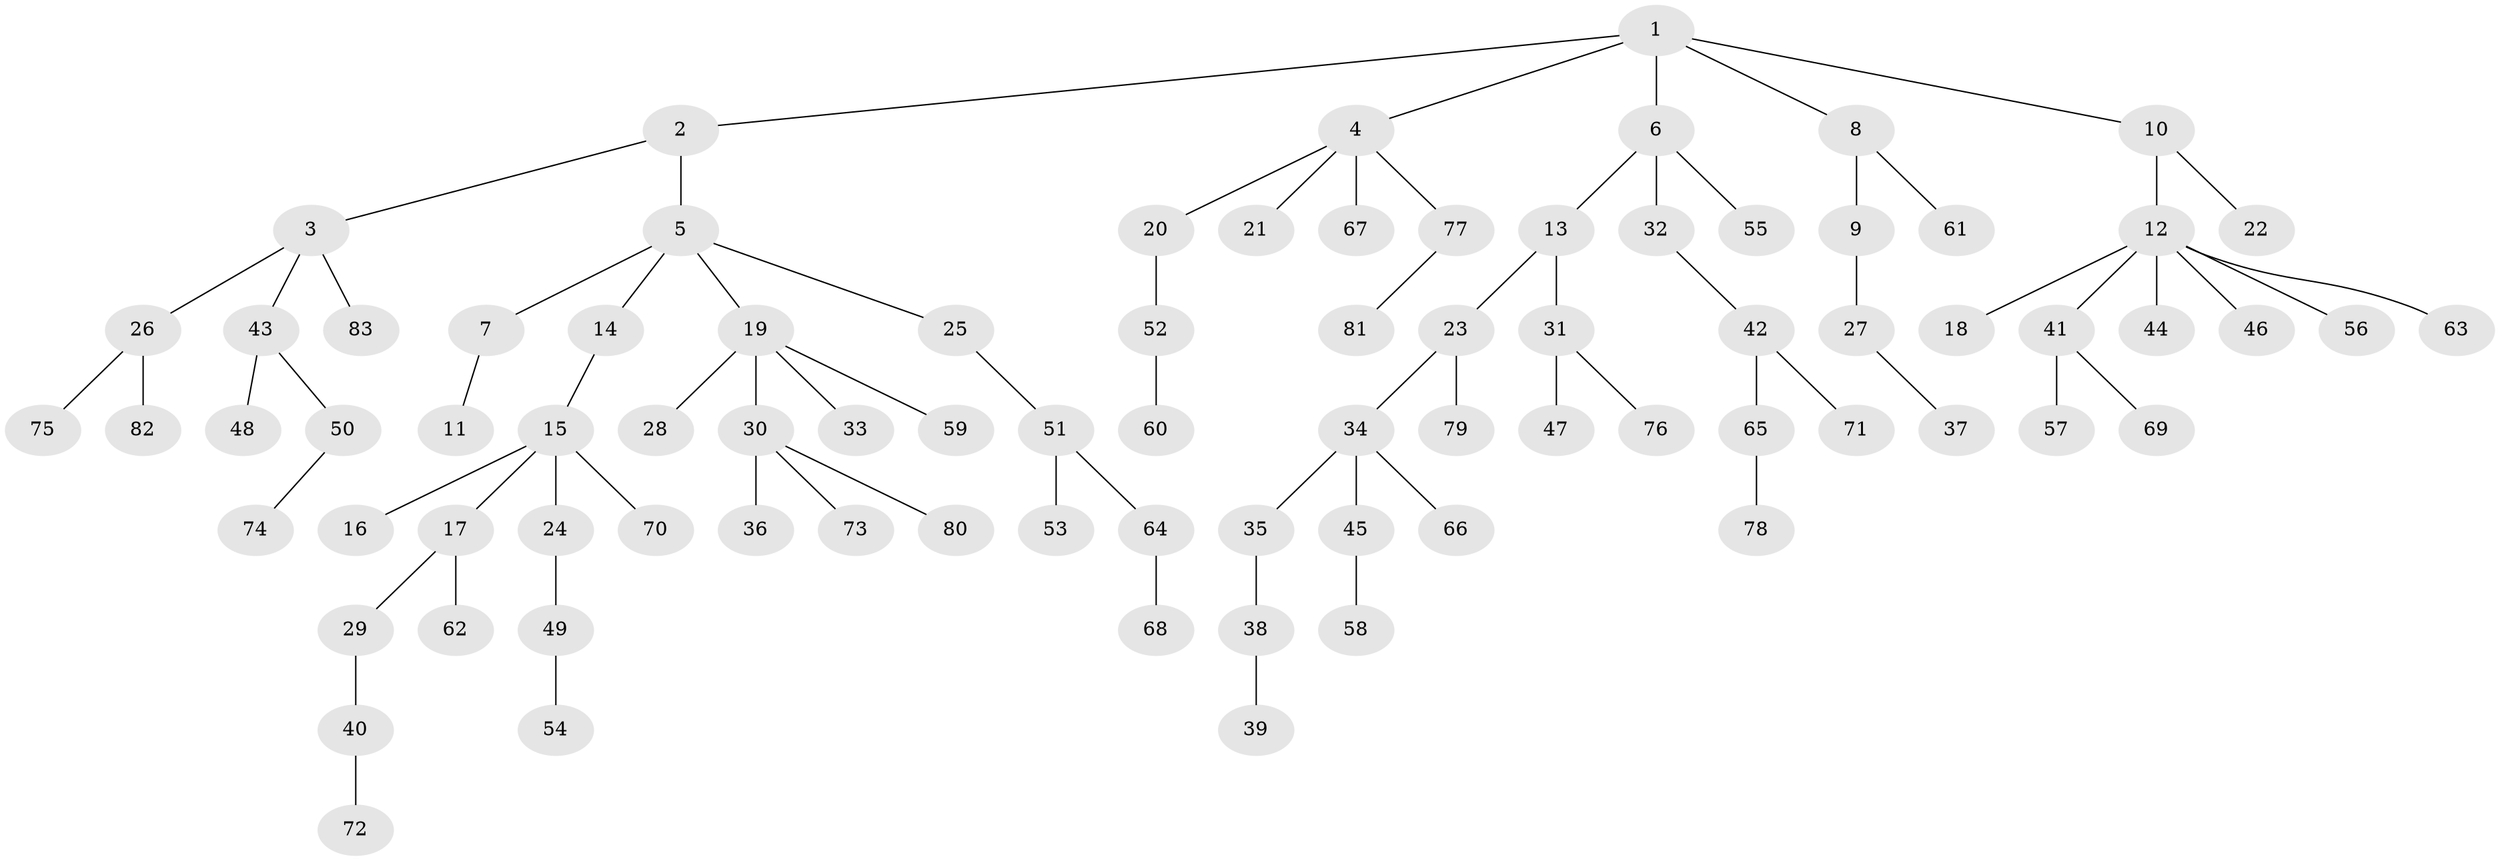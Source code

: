 // coarse degree distribution, {6: 0.047619047619047616, 3: 0.16666666666666666, 2: 0.38095238095238093, 1: 0.40476190476190477}
// Generated by graph-tools (version 1.1) at 2025/51/03/04/25 22:51:24]
// undirected, 83 vertices, 82 edges
graph export_dot {
  node [color=gray90,style=filled];
  1;
  2;
  3;
  4;
  5;
  6;
  7;
  8;
  9;
  10;
  11;
  12;
  13;
  14;
  15;
  16;
  17;
  18;
  19;
  20;
  21;
  22;
  23;
  24;
  25;
  26;
  27;
  28;
  29;
  30;
  31;
  32;
  33;
  34;
  35;
  36;
  37;
  38;
  39;
  40;
  41;
  42;
  43;
  44;
  45;
  46;
  47;
  48;
  49;
  50;
  51;
  52;
  53;
  54;
  55;
  56;
  57;
  58;
  59;
  60;
  61;
  62;
  63;
  64;
  65;
  66;
  67;
  68;
  69;
  70;
  71;
  72;
  73;
  74;
  75;
  76;
  77;
  78;
  79;
  80;
  81;
  82;
  83;
  1 -- 2;
  1 -- 4;
  1 -- 6;
  1 -- 8;
  1 -- 10;
  2 -- 3;
  2 -- 5;
  3 -- 26;
  3 -- 43;
  3 -- 83;
  4 -- 20;
  4 -- 21;
  4 -- 67;
  4 -- 77;
  5 -- 7;
  5 -- 14;
  5 -- 19;
  5 -- 25;
  6 -- 13;
  6 -- 32;
  6 -- 55;
  7 -- 11;
  8 -- 9;
  8 -- 61;
  9 -- 27;
  10 -- 12;
  10 -- 22;
  12 -- 18;
  12 -- 41;
  12 -- 44;
  12 -- 46;
  12 -- 56;
  12 -- 63;
  13 -- 23;
  13 -- 31;
  14 -- 15;
  15 -- 16;
  15 -- 17;
  15 -- 24;
  15 -- 70;
  17 -- 29;
  17 -- 62;
  19 -- 28;
  19 -- 30;
  19 -- 33;
  19 -- 59;
  20 -- 52;
  23 -- 34;
  23 -- 79;
  24 -- 49;
  25 -- 51;
  26 -- 75;
  26 -- 82;
  27 -- 37;
  29 -- 40;
  30 -- 36;
  30 -- 73;
  30 -- 80;
  31 -- 47;
  31 -- 76;
  32 -- 42;
  34 -- 35;
  34 -- 45;
  34 -- 66;
  35 -- 38;
  38 -- 39;
  40 -- 72;
  41 -- 57;
  41 -- 69;
  42 -- 65;
  42 -- 71;
  43 -- 48;
  43 -- 50;
  45 -- 58;
  49 -- 54;
  50 -- 74;
  51 -- 53;
  51 -- 64;
  52 -- 60;
  64 -- 68;
  65 -- 78;
  77 -- 81;
}
